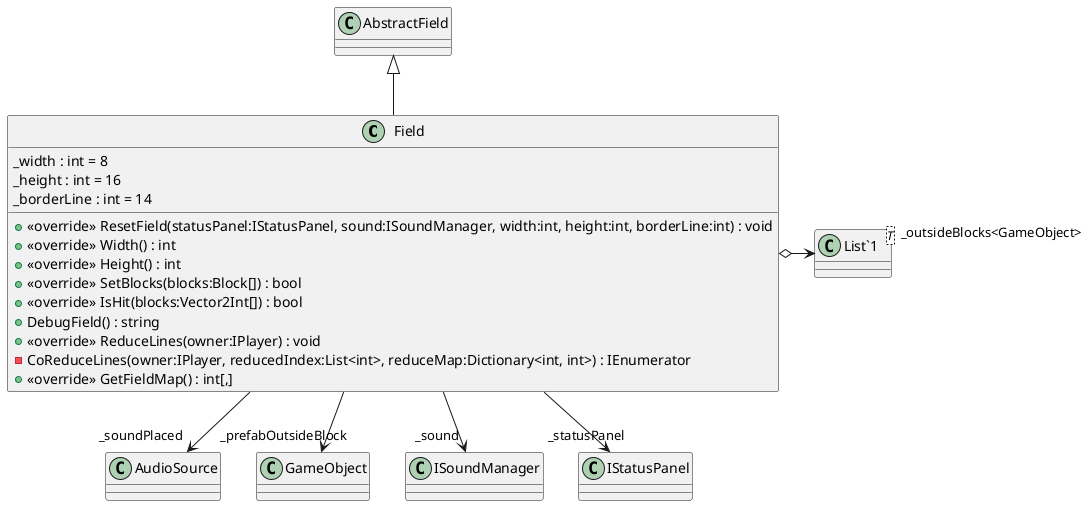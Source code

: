 @startuml
class Field {
    _width : int = 8
    _height : int = 16
    _borderLine : int = 14
    + <<override>> ResetField(statusPanel:IStatusPanel, sound:ISoundManager, width:int, height:int, borderLine:int) : void
    + <<override>> Width() : int
    + <<override>> Height() : int
    + <<override>> SetBlocks(blocks:Block[]) : bool
    + <<override>> IsHit(blocks:Vector2Int[]) : bool
    + DebugField() : string
    + <<override>> ReduceLines(owner:IPlayer) : void
    - CoReduceLines(owner:IPlayer, reducedIndex:List<int>, reduceMap:Dictionary<int, int>) : IEnumerator
    + <<override>> GetFieldMap() : int[,]
}
class "List`1"<T> {
}
AbstractField <|-- Field
Field --> "_soundPlaced" AudioSource
Field --> "_prefabOutsideBlock" GameObject
Field --> "_sound" ISoundManager
Field --> "_statusPanel" IStatusPanel
Field o-> "_outsideBlocks<GameObject>" "List`1"
@enduml
